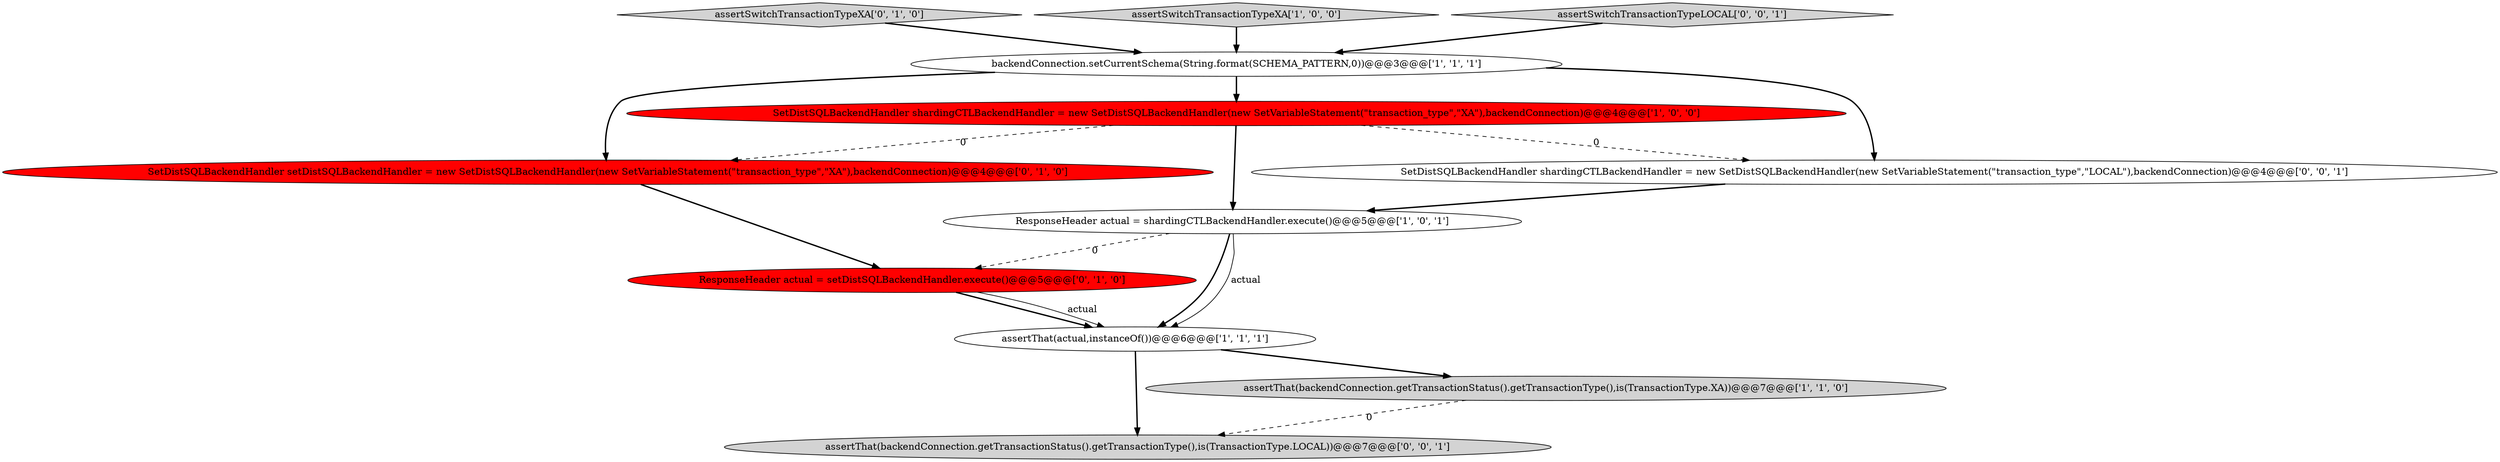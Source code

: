 digraph {
5 [style = filled, label = "SetDistSQLBackendHandler shardingCTLBackendHandler = new SetDistSQLBackendHandler(new SetVariableStatement(\"transaction_type\",\"XA\"),backendConnection)@@@4@@@['1', '0', '0']", fillcolor = red, shape = ellipse image = "AAA1AAABBB1BBB"];
8 [style = filled, label = "SetDistSQLBackendHandler setDistSQLBackendHandler = new SetDistSQLBackendHandler(new SetVariableStatement(\"transaction_type\",\"XA\"),backendConnection)@@@4@@@['0', '1', '0']", fillcolor = red, shape = ellipse image = "AAA1AAABBB2BBB"];
6 [style = filled, label = "assertSwitchTransactionTypeXA['0', '1', '0']", fillcolor = lightgray, shape = diamond image = "AAA0AAABBB2BBB"];
3 [style = filled, label = "assertSwitchTransactionTypeXA['1', '0', '0']", fillcolor = lightgray, shape = diamond image = "AAA0AAABBB1BBB"];
9 [style = filled, label = "assertSwitchTransactionTypeLOCAL['0', '0', '1']", fillcolor = lightgray, shape = diamond image = "AAA0AAABBB3BBB"];
4 [style = filled, label = "assertThat(actual,instanceOf())@@@6@@@['1', '1', '1']", fillcolor = white, shape = ellipse image = "AAA0AAABBB1BBB"];
0 [style = filled, label = "assertThat(backendConnection.getTransactionStatus().getTransactionType(),is(TransactionType.XA))@@@7@@@['1', '1', '0']", fillcolor = lightgray, shape = ellipse image = "AAA0AAABBB1BBB"];
1 [style = filled, label = "ResponseHeader actual = shardingCTLBackendHandler.execute()@@@5@@@['1', '0', '1']", fillcolor = white, shape = ellipse image = "AAA0AAABBB1BBB"];
2 [style = filled, label = "backendConnection.setCurrentSchema(String.format(SCHEMA_PATTERN,0))@@@3@@@['1', '1', '1']", fillcolor = white, shape = ellipse image = "AAA0AAABBB1BBB"];
7 [style = filled, label = "ResponseHeader actual = setDistSQLBackendHandler.execute()@@@5@@@['0', '1', '0']", fillcolor = red, shape = ellipse image = "AAA1AAABBB2BBB"];
10 [style = filled, label = "assertThat(backendConnection.getTransactionStatus().getTransactionType(),is(TransactionType.LOCAL))@@@7@@@['0', '0', '1']", fillcolor = lightgray, shape = ellipse image = "AAA0AAABBB3BBB"];
11 [style = filled, label = "SetDistSQLBackendHandler shardingCTLBackendHandler = new SetDistSQLBackendHandler(new SetVariableStatement(\"transaction_type\",\"LOCAL\"),backendConnection)@@@4@@@['0', '0', '1']", fillcolor = white, shape = ellipse image = "AAA0AAABBB3BBB"];
5->8 [style = dashed, label="0"];
4->10 [style = bold, label=""];
5->1 [style = bold, label=""];
1->4 [style = bold, label=""];
1->4 [style = solid, label="actual"];
7->4 [style = bold, label=""];
1->7 [style = dashed, label="0"];
3->2 [style = bold, label=""];
5->11 [style = dashed, label="0"];
11->1 [style = bold, label=""];
9->2 [style = bold, label=""];
7->4 [style = solid, label="actual"];
2->11 [style = bold, label=""];
2->8 [style = bold, label=""];
0->10 [style = dashed, label="0"];
8->7 [style = bold, label=""];
4->0 [style = bold, label=""];
2->5 [style = bold, label=""];
6->2 [style = bold, label=""];
}
